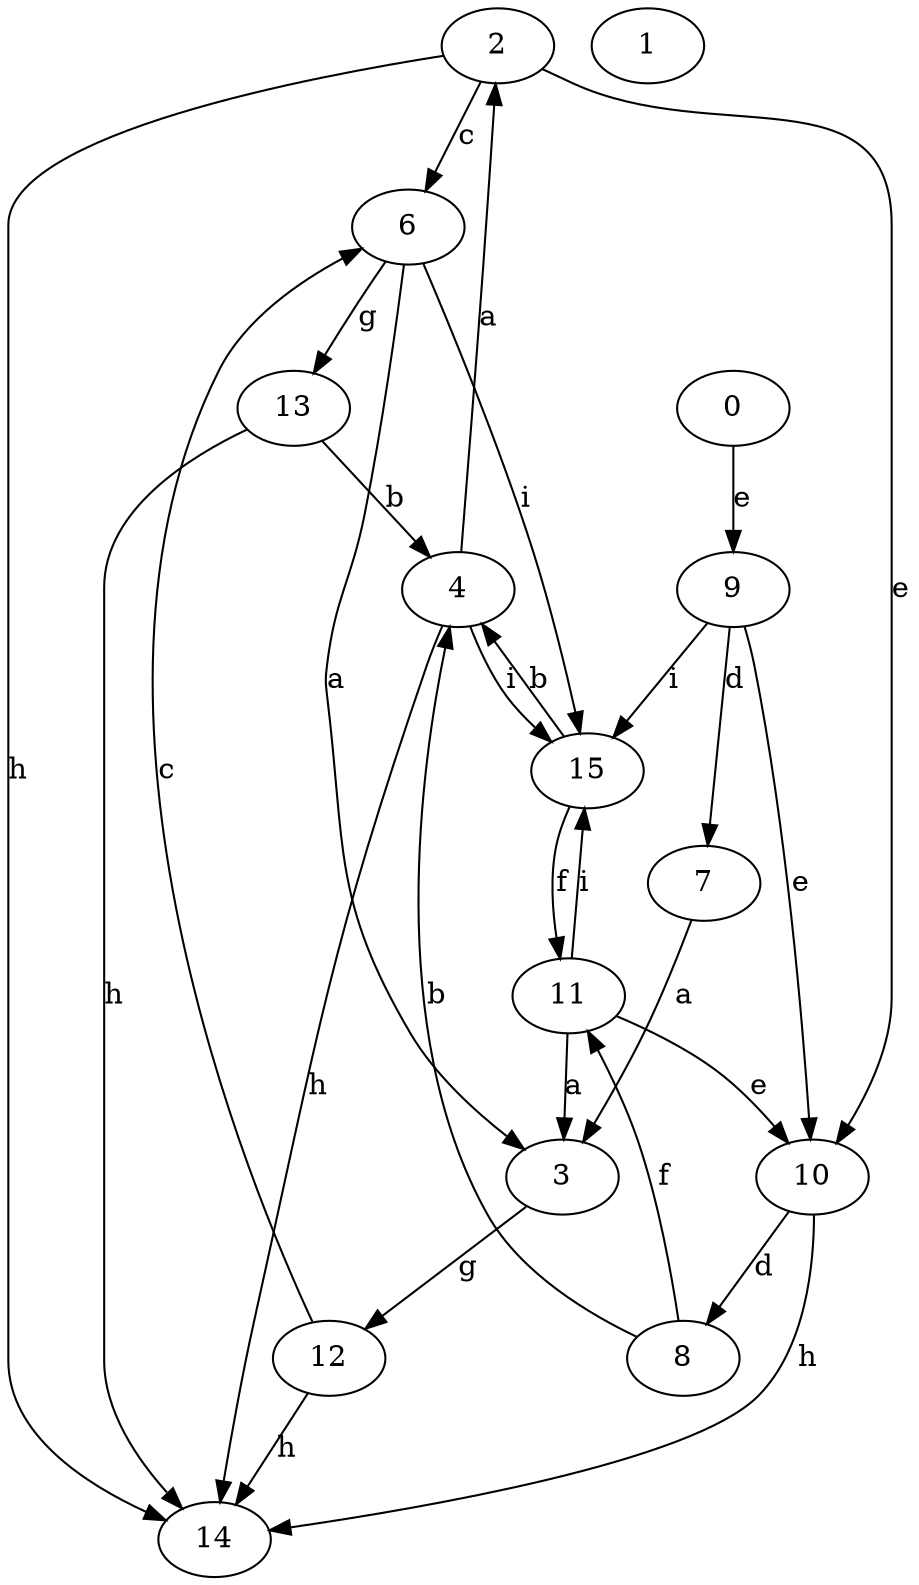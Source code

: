 strict digraph  {
2;
0;
3;
4;
6;
7;
1;
8;
9;
10;
11;
12;
13;
14;
15;
2 -> 6  [label=c];
2 -> 10  [label=e];
2 -> 14  [label=h];
0 -> 9  [label=e];
3 -> 12  [label=g];
4 -> 2  [label=a];
4 -> 14  [label=h];
4 -> 15  [label=i];
6 -> 3  [label=a];
6 -> 13  [label=g];
6 -> 15  [label=i];
7 -> 3  [label=a];
8 -> 4  [label=b];
8 -> 11  [label=f];
9 -> 7  [label=d];
9 -> 10  [label=e];
9 -> 15  [label=i];
10 -> 8  [label=d];
10 -> 14  [label=h];
11 -> 3  [label=a];
11 -> 10  [label=e];
11 -> 15  [label=i];
12 -> 6  [label=c];
12 -> 14  [label=h];
13 -> 4  [label=b];
13 -> 14  [label=h];
15 -> 4  [label=b];
15 -> 11  [label=f];
}
